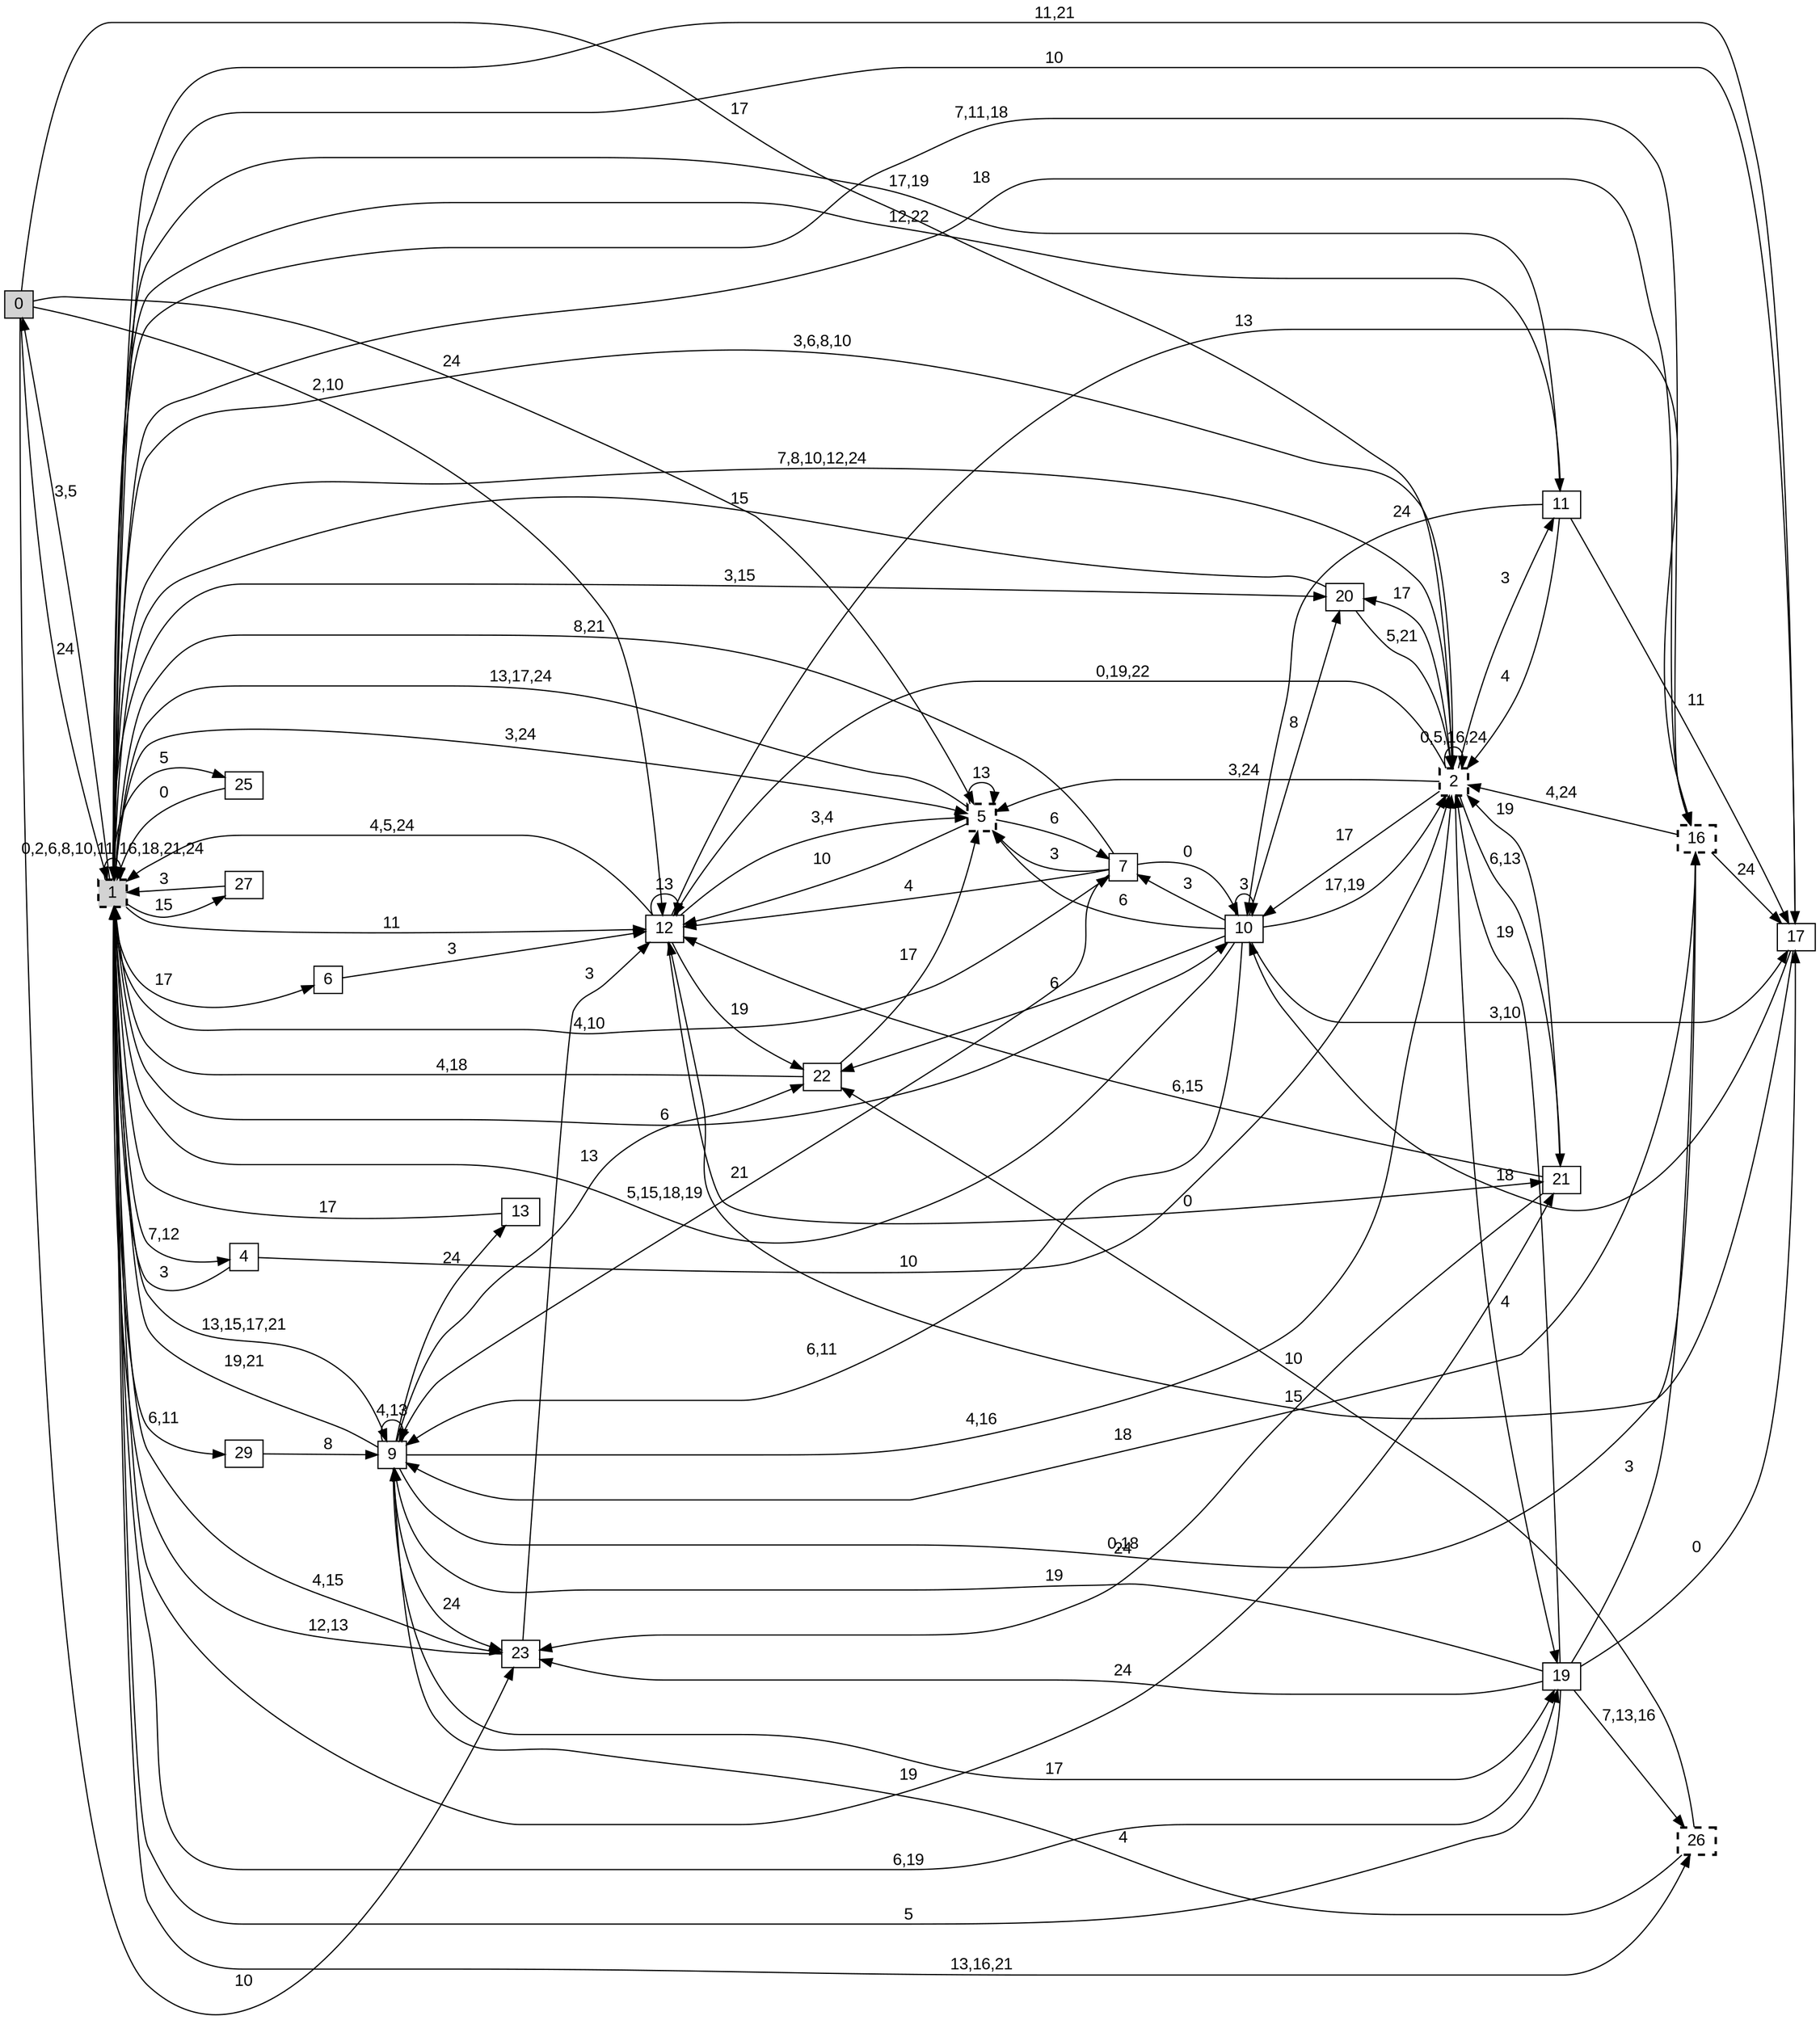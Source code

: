 digraph "NDFA" {
  rankdir=LR
  node [shape=box width=0.1 height=0.1 fontname=Arial]
  edge [fontname=Arial]
/* Estados */
 s0 [label="0" style="filled"] /* I:1 F:0 D:0 */
 s1 [label="1" style="filled,bold,dashed"] /* I:1 F:1 D:0 */
 s2 [label="2" style="bold,dashed"] /* I:0 F:1 D:0 */
 s4 [label="4" ] /* I:0 F:0 D:0 */
 s5 [label="5" style="bold,dashed"] /* I:0 F:1 D:0 */
 s6 [label="6" ] /* I:0 F:0 D:0 */
 s7 [label="7" ] /* I:0 F:0 D:0 */
 s9 [label="9" ] /* I:0 F:0 D:0 */
 s10 [label="10" ] /* I:0 F:0 D:0 */
 s11 [label="11" ] /* I:0 F:0 D:0 */
 s12 [label="12" ] /* I:0 F:0 D:0 */
 s13 [label="13" ] /* I:0 F:0 D:0 */
 s16 [label="16" style="bold,dashed"] /* I:0 F:1 D:0 */
 s17 [label="17" ] /* I:0 F:0 D:0 */
 s19 [label="19" ] /* I:0 F:0 D:0 */
 s20 [label="20" ] /* I:0 F:0 D:0 */
 s21 [label="21" ] /* I:0 F:0 D:0 */
 s22 [label="22" ] /* I:0 F:0 D:0 */
 s23 [label="23" ] /* I:0 F:0 D:0 */
 s25 [label="25" ] /* I:0 F:0 D:0 */
 s26 [label="26" style="bold,dashed"] /* I:0 F:1 D:0 */
 s27 [label="27" ] /* I:0 F:0 D:0 */
 s29 [label="29" ] /* I:0 F:0 D:0 */
/* Transiciones */
  s0 -> s1 [label="24"]
  s0 -> s2 [label="17"]
  s0 -> s5 [label="24"]
  s0 -> s12 [label="2,10"]
  s0 -> s23 [label="10"]
  s1 -> s0 [label="3,5"]
  s1 -> s1 [label="0,2,6,8,10,11,16,18,21,24"]
  s1 -> s2 [label="3,6,8,10"]
  s1 -> s4 [label="7,12"]
  s1 -> s5 [label="3,24"]
  s1 -> s6 [label="17"]
  s1 -> s7 [label="4,10"]
  s1 -> s9 [label="13,15,17,21"]
  s1 -> s10 [label="6"]
  s1 -> s11 [label="17,19"]
  s1 -> s12 [label="11"]
  s1 -> s16 [label="7,11,18"]
  s1 -> s17 [label="10"]
  s1 -> s19 [label="6,19"]
  s1 -> s20 [label="3,15"]
  s1 -> s21 [label="19"]
  s1 -> s23 [label="4,15"]
  s1 -> s25 [label="5"]
  s1 -> s26 [label="13,16,21"]
  s1 -> s27 [label="15"]
  s1 -> s29 [label="6,11"]
  s2 -> s1 [label="7,8,10,12,24"]
  s2 -> s2 [label="0,5,16,24"]
  s2 -> s5 [label="3,24"]
  s2 -> s10 [label="17"]
  s2 -> s11 [label="3"]
  s2 -> s12 [label="0,19,22"]
  s2 -> s19 [label="4"]
  s2 -> s20 [label="17"]
  s2 -> s21 [label="6,13"]
  s4 -> s1 [label="3"]
  s4 -> s2 [label="10"]
  s5 -> s1 [label="13,17,24"]
  s5 -> s5 [label="13"]
  s5 -> s7 [label="6"]
  s5 -> s12 [label="10"]
  s6 -> s12 [label="3"]
  s7 -> s1 [label="8,21"]
  s7 -> s5 [label="3"]
  s7 -> s9 [label="21"]
  s7 -> s10 [label="0"]
  s7 -> s12 [label="4"]
  s9 -> s1 [label="19,21"]
  s9 -> s2 [label="4,16"]
  s9 -> s9 [label="4,13"]
  s9 -> s13 [label="24"]
  s9 -> s16 [label="0,18"]
  s9 -> s19 [label="17"]
  s9 -> s22 [label="13"]
  s9 -> s23 [label="24"]
  s10 -> s1 [label="5,15,18,19"]
  s10 -> s2 [label="17,19"]
  s10 -> s5 [label="6"]
  s10 -> s7 [label="3"]
  s10 -> s9 [label="6,11"]
  s10 -> s10 [label="3"]
  s10 -> s17 [label="3,10"]
  s10 -> s20 [label="8"]
  s10 -> s22 [label="6"]
  s11 -> s1 [label="12,22"]
  s11 -> s2 [label="4"]
  s11 -> s10 [label="24"]
  s11 -> s17 [label="11"]
  s12 -> s1 [label="4,5,24"]
  s12 -> s5 [label="3,4"]
  s12 -> s12 [label="13"]
  s12 -> s16 [label="13"]
  s12 -> s21 [label="0"]
  s12 -> s22 [label="19"]
  s13 -> s1 [label="17"]
  s16 -> s1 [label="18"]
  s16 -> s2 [label="4,24"]
  s16 -> s9 [label="18"]
  s16 -> s17 [label="24"]
  s17 -> s1 [label="11,21"]
  s17 -> s10 [label="18"]
  s17 -> s12 [label="15"]
  s19 -> s1 [label="5"]
  s19 -> s2 [label="19"]
  s19 -> s9 [label="19"]
  s19 -> s16 [label="3"]
  s19 -> s17 [label="0"]
  s19 -> s23 [label="24"]
  s19 -> s26 [label="7,13,16"]
  s20 -> s1 [label="15"]
  s20 -> s2 [label="5,21"]
  s21 -> s2 [label="19"]
  s21 -> s12 [label="6,15"]
  s21 -> s23 [label="24"]
  s22 -> s1 [label="4,18"]
  s22 -> s5 [label="17"]
  s23 -> s1 [label="12,13"]
  s23 -> s12 [label="3"]
  s25 -> s1 [label="0"]
  s26 -> s9 [label="4"]
  s26 -> s22 [label="10"]
  s27 -> s1 [label="3"]
  s29 -> s9 [label="8"]
}
